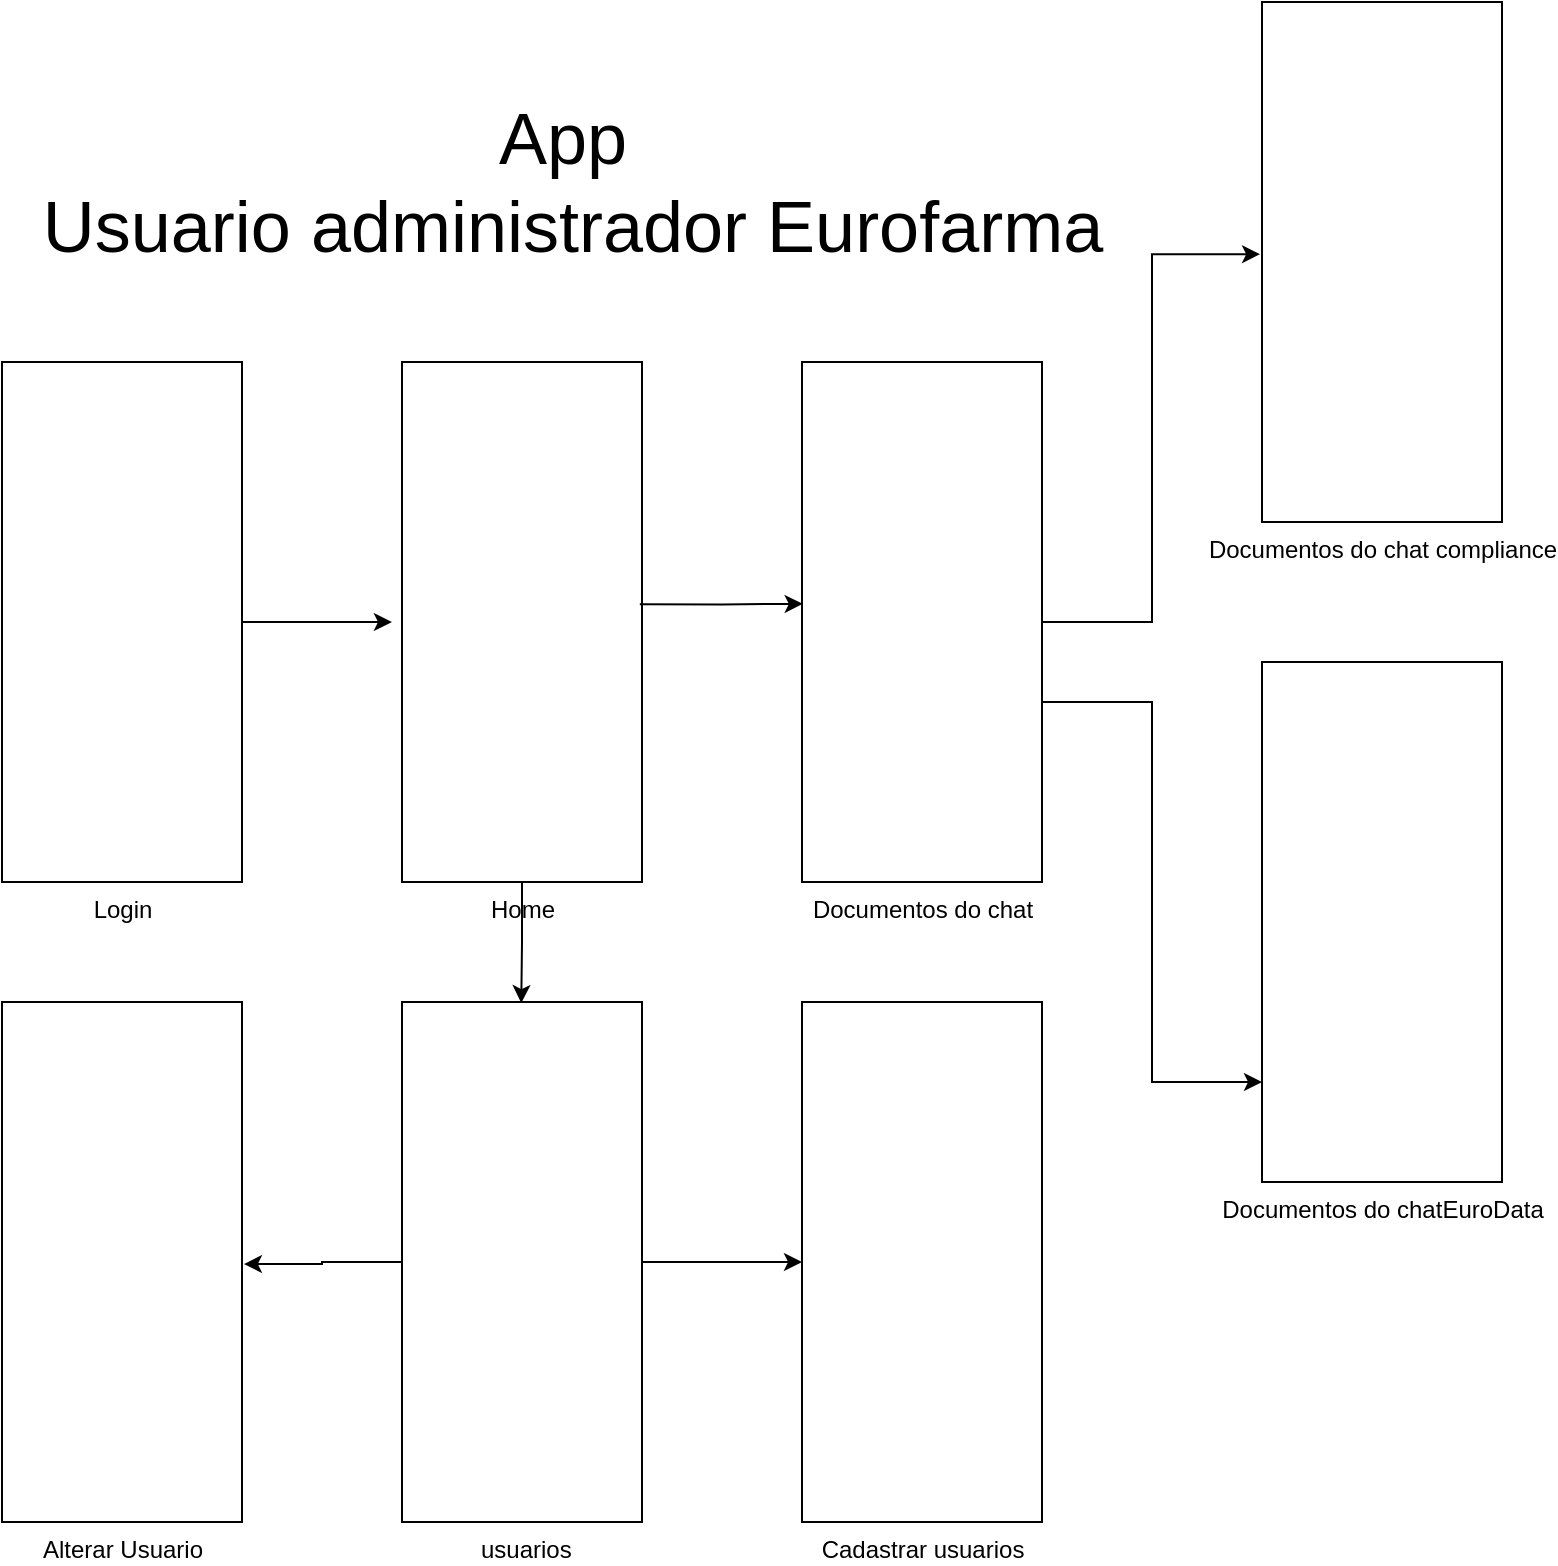 <mxfile version="24.0.4" type="device">
  <diagram name="Página-1" id="_gv_QLWQ5tGMLNFEe_m9">
    <mxGraphModel dx="1687" dy="984" grid="1" gridSize="10" guides="1" tooltips="1" connect="1" arrows="1" fold="1" page="1" pageScale="1" pageWidth="827" pageHeight="1169" math="0" shadow="0">
      <root>
        <mxCell id="0" />
        <mxCell id="1" parent="0" />
        <mxCell id="JuiRvCZBXWUBGT3K-Pnu-1" value="Login" style="verticalLabelPosition=bottom;verticalAlign=top;html=1;shape=mxgraph.basic.rect;fillColor2=none;strokeWidth=1;size=20;indent=5;" vertex="1" parent="1">
          <mxGeometry x="30" y="250" width="120" height="260" as="geometry" />
        </mxCell>
        <mxCell id="JuiRvCZBXWUBGT3K-Pnu-2" value="Home" style="verticalLabelPosition=bottom;verticalAlign=top;html=1;shape=mxgraph.basic.rect;fillColor2=none;strokeWidth=1;size=20;indent=5;" vertex="1" parent="1">
          <mxGeometry x="230" y="250" width="120" height="260" as="geometry" />
        </mxCell>
        <mxCell id="JuiRvCZBXWUBGT3K-Pnu-3" value="&lt;font style=&quot;font-size: 36px;&quot;&gt;App&lt;/font&gt;&lt;div&gt;&lt;font style=&quot;font-size: 36px;&quot;&gt;&amp;nbsp;Usuario administrador Eurofarma&lt;/font&gt;&lt;/div&gt;" style="text;html=1;align=center;verticalAlign=middle;resizable=0;points=[];autosize=1;strokeColor=none;fillColor=none;" vertex="1" parent="1">
          <mxGeometry x="30" y="110" width="560" height="100" as="geometry" />
        </mxCell>
        <mxCell id="JuiRvCZBXWUBGT3K-Pnu-4" value="Cadastrar usuarios" style="verticalLabelPosition=bottom;verticalAlign=top;html=1;shape=mxgraph.basic.rect;fillColor2=none;strokeWidth=1;size=20;indent=5;" vertex="1" parent="1">
          <mxGeometry x="430" y="570" width="120" height="260" as="geometry" />
        </mxCell>
        <mxCell id="JuiRvCZBXWUBGT3K-Pnu-5" style="edgeStyle=orthogonalEdgeStyle;rounded=0;orthogonalLoop=1;jettySize=auto;html=1;entryX=-0.042;entryY=0.5;entryDx=0;entryDy=0;entryPerimeter=0;" edge="1" parent="1" source="JuiRvCZBXWUBGT3K-Pnu-1" target="JuiRvCZBXWUBGT3K-Pnu-2">
          <mxGeometry relative="1" as="geometry" />
        </mxCell>
        <mxCell id="JuiRvCZBXWUBGT3K-Pnu-6" value="&amp;nbsp;usuarios" style="verticalLabelPosition=bottom;verticalAlign=top;html=1;shape=mxgraph.basic.rect;fillColor2=none;strokeWidth=1;size=20;indent=5;" vertex="1" parent="1">
          <mxGeometry x="230" y="570" width="120" height="260" as="geometry" />
        </mxCell>
        <mxCell id="JuiRvCZBXWUBGT3K-Pnu-7" style="edgeStyle=orthogonalEdgeStyle;rounded=0;orthogonalLoop=1;jettySize=auto;html=1;entryX=0;entryY=0.5;entryDx=0;entryDy=0;entryPerimeter=0;" edge="1" parent="1" source="JuiRvCZBXWUBGT3K-Pnu-6" target="JuiRvCZBXWUBGT3K-Pnu-4">
          <mxGeometry relative="1" as="geometry" />
        </mxCell>
        <mxCell id="JuiRvCZBXWUBGT3K-Pnu-8" value="Alterar Usuario" style="verticalLabelPosition=bottom;verticalAlign=top;html=1;shape=mxgraph.basic.rect;fillColor2=none;strokeWidth=1;size=20;indent=5;" vertex="1" parent="1">
          <mxGeometry x="30" y="570" width="120" height="260" as="geometry" />
        </mxCell>
        <mxCell id="JuiRvCZBXWUBGT3K-Pnu-9" style="edgeStyle=orthogonalEdgeStyle;rounded=0;orthogonalLoop=1;jettySize=auto;html=1;entryX=1.008;entryY=0.504;entryDx=0;entryDy=0;entryPerimeter=0;" edge="1" parent="1" source="JuiRvCZBXWUBGT3K-Pnu-6" target="JuiRvCZBXWUBGT3K-Pnu-8">
          <mxGeometry relative="1" as="geometry" />
        </mxCell>
        <mxCell id="JuiRvCZBXWUBGT3K-Pnu-11" style="edgeStyle=orthogonalEdgeStyle;rounded=0;orthogonalLoop=1;jettySize=auto;html=1;entryX=0.497;entryY=0.002;entryDx=0;entryDy=0;entryPerimeter=0;" edge="1" parent="1" source="JuiRvCZBXWUBGT3K-Pnu-2" target="JuiRvCZBXWUBGT3K-Pnu-6">
          <mxGeometry relative="1" as="geometry" />
        </mxCell>
        <mxCell id="JuiRvCZBXWUBGT3K-Pnu-13" value="Documentos do chat" style="verticalLabelPosition=bottom;verticalAlign=top;html=1;shape=mxgraph.basic.rect;fillColor2=none;strokeWidth=1;size=20;indent=5;" vertex="1" parent="1">
          <mxGeometry x="430" y="250" width="120" height="260" as="geometry" />
        </mxCell>
        <mxCell id="JuiRvCZBXWUBGT3K-Pnu-15" style="edgeStyle=orthogonalEdgeStyle;rounded=0;orthogonalLoop=1;jettySize=auto;html=1;entryX=0.003;entryY=0.465;entryDx=0;entryDy=0;entryPerimeter=0;exitX=0.991;exitY=0.466;exitDx=0;exitDy=0;exitPerimeter=0;" edge="1" parent="1" source="JuiRvCZBXWUBGT3K-Pnu-2" target="JuiRvCZBXWUBGT3K-Pnu-13">
          <mxGeometry relative="1" as="geometry" />
        </mxCell>
        <mxCell id="JuiRvCZBXWUBGT3K-Pnu-16" value="Documentos do chat compliance" style="verticalLabelPosition=bottom;verticalAlign=top;html=1;shape=mxgraph.basic.rect;fillColor2=none;strokeWidth=1;size=20;indent=5;" vertex="1" parent="1">
          <mxGeometry x="660" y="70" width="120" height="260" as="geometry" />
        </mxCell>
        <mxCell id="JuiRvCZBXWUBGT3K-Pnu-17" value="Documentos do chatEuroData" style="verticalLabelPosition=bottom;verticalAlign=top;html=1;shape=mxgraph.basic.rect;fillColor2=none;strokeWidth=1;size=20;indent=5;" vertex="1" parent="1">
          <mxGeometry x="660" y="400" width="120" height="260" as="geometry" />
        </mxCell>
        <mxCell id="JuiRvCZBXWUBGT3K-Pnu-18" style="edgeStyle=orthogonalEdgeStyle;rounded=0;orthogonalLoop=1;jettySize=auto;html=1;entryX=-0.008;entryY=0.485;entryDx=0;entryDy=0;entryPerimeter=0;" edge="1" parent="1" source="JuiRvCZBXWUBGT3K-Pnu-13" target="JuiRvCZBXWUBGT3K-Pnu-16">
          <mxGeometry relative="1" as="geometry" />
        </mxCell>
        <mxCell id="JuiRvCZBXWUBGT3K-Pnu-19" style="edgeStyle=orthogonalEdgeStyle;rounded=0;orthogonalLoop=1;jettySize=auto;html=1;" edge="1" parent="1" source="JuiRvCZBXWUBGT3K-Pnu-13">
          <mxGeometry relative="1" as="geometry">
            <mxPoint x="660" y="610" as="targetPoint" />
            <Array as="points">
              <mxPoint x="605" y="420" />
              <mxPoint x="605" y="610" />
              <mxPoint x="660" y="610" />
            </Array>
          </mxGeometry>
        </mxCell>
      </root>
    </mxGraphModel>
  </diagram>
</mxfile>
